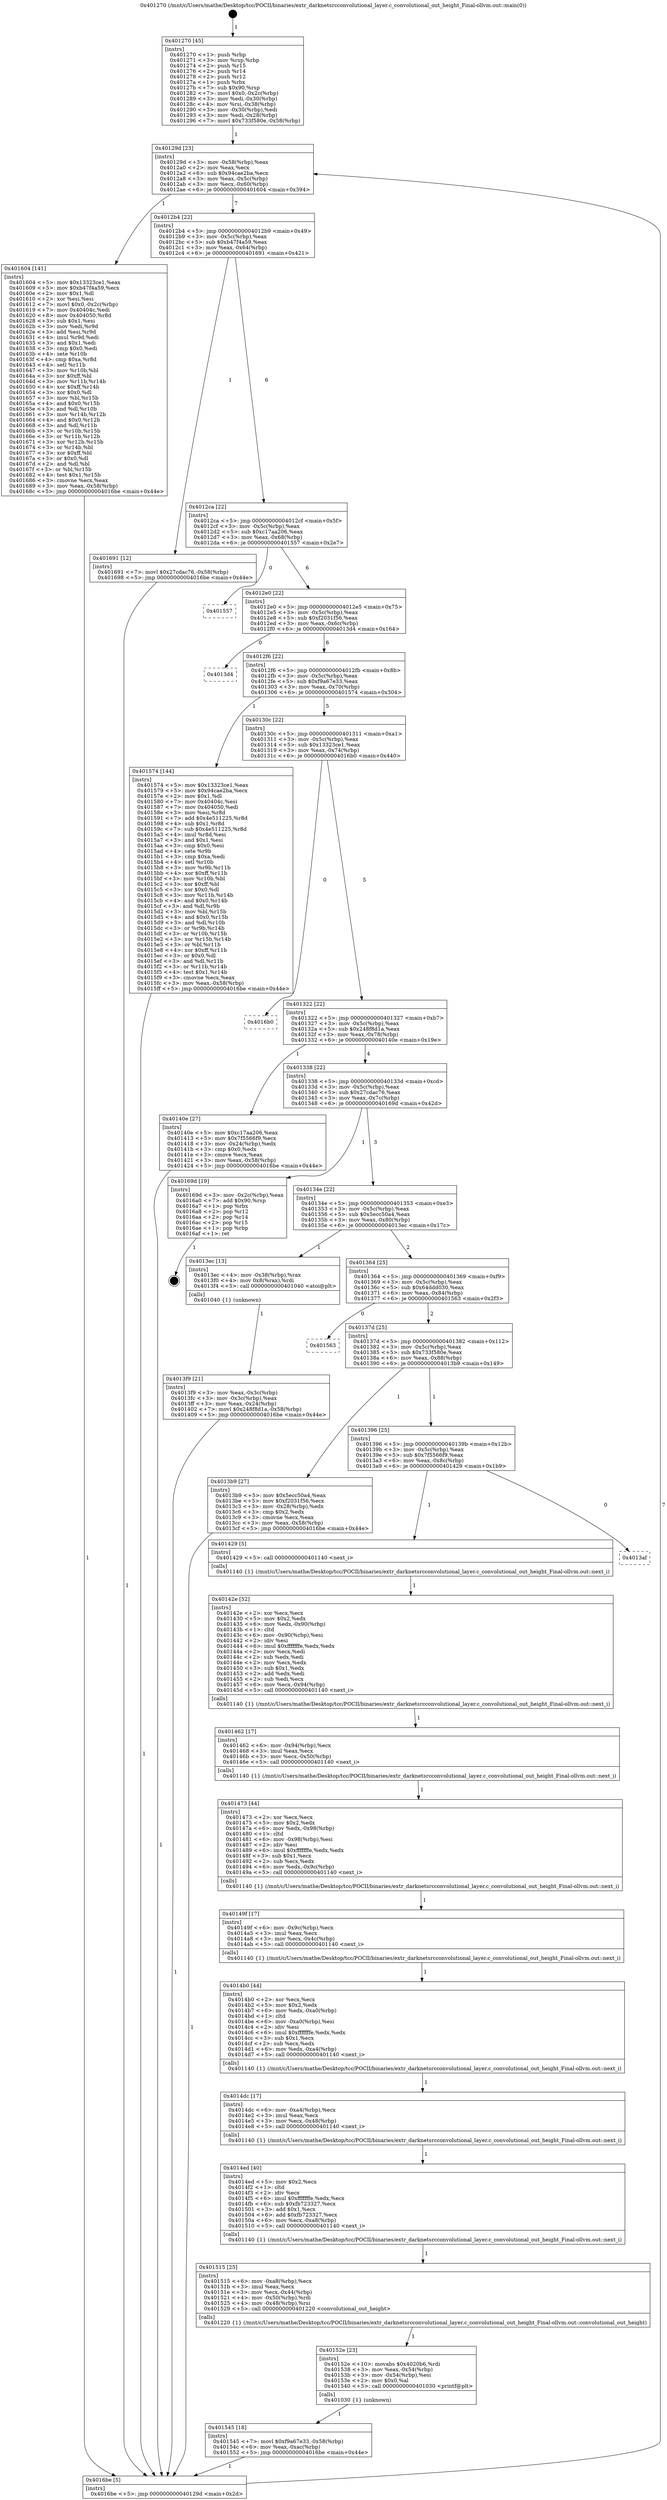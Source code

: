 digraph "0x401270" {
  label = "0x401270 (/mnt/c/Users/mathe/Desktop/tcc/POCII/binaries/extr_darknetsrcconvolutional_layer.c_convolutional_out_height_Final-ollvm.out::main(0))"
  labelloc = "t"
  node[shape=record]

  Entry [label="",width=0.3,height=0.3,shape=circle,fillcolor=black,style=filled]
  "0x40129d" [label="{
     0x40129d [23]\l
     | [instrs]\l
     &nbsp;&nbsp;0x40129d \<+3\>: mov -0x58(%rbp),%eax\l
     &nbsp;&nbsp;0x4012a0 \<+2\>: mov %eax,%ecx\l
     &nbsp;&nbsp;0x4012a2 \<+6\>: sub $0x94cae2ba,%ecx\l
     &nbsp;&nbsp;0x4012a8 \<+3\>: mov %eax,-0x5c(%rbp)\l
     &nbsp;&nbsp;0x4012ab \<+3\>: mov %ecx,-0x60(%rbp)\l
     &nbsp;&nbsp;0x4012ae \<+6\>: je 0000000000401604 \<main+0x394\>\l
  }"]
  "0x401604" [label="{
     0x401604 [141]\l
     | [instrs]\l
     &nbsp;&nbsp;0x401604 \<+5\>: mov $0x13323ce1,%eax\l
     &nbsp;&nbsp;0x401609 \<+5\>: mov $0xb47f4a59,%ecx\l
     &nbsp;&nbsp;0x40160e \<+2\>: mov $0x1,%dl\l
     &nbsp;&nbsp;0x401610 \<+2\>: xor %esi,%esi\l
     &nbsp;&nbsp;0x401612 \<+7\>: movl $0x0,-0x2c(%rbp)\l
     &nbsp;&nbsp;0x401619 \<+7\>: mov 0x40404c,%edi\l
     &nbsp;&nbsp;0x401620 \<+8\>: mov 0x404050,%r8d\l
     &nbsp;&nbsp;0x401628 \<+3\>: sub $0x1,%esi\l
     &nbsp;&nbsp;0x40162b \<+3\>: mov %edi,%r9d\l
     &nbsp;&nbsp;0x40162e \<+3\>: add %esi,%r9d\l
     &nbsp;&nbsp;0x401631 \<+4\>: imul %r9d,%edi\l
     &nbsp;&nbsp;0x401635 \<+3\>: and $0x1,%edi\l
     &nbsp;&nbsp;0x401638 \<+3\>: cmp $0x0,%edi\l
     &nbsp;&nbsp;0x40163b \<+4\>: sete %r10b\l
     &nbsp;&nbsp;0x40163f \<+4\>: cmp $0xa,%r8d\l
     &nbsp;&nbsp;0x401643 \<+4\>: setl %r11b\l
     &nbsp;&nbsp;0x401647 \<+3\>: mov %r10b,%bl\l
     &nbsp;&nbsp;0x40164a \<+3\>: xor $0xff,%bl\l
     &nbsp;&nbsp;0x40164d \<+3\>: mov %r11b,%r14b\l
     &nbsp;&nbsp;0x401650 \<+4\>: xor $0xff,%r14b\l
     &nbsp;&nbsp;0x401654 \<+3\>: xor $0x0,%dl\l
     &nbsp;&nbsp;0x401657 \<+3\>: mov %bl,%r15b\l
     &nbsp;&nbsp;0x40165a \<+4\>: and $0x0,%r15b\l
     &nbsp;&nbsp;0x40165e \<+3\>: and %dl,%r10b\l
     &nbsp;&nbsp;0x401661 \<+3\>: mov %r14b,%r12b\l
     &nbsp;&nbsp;0x401664 \<+4\>: and $0x0,%r12b\l
     &nbsp;&nbsp;0x401668 \<+3\>: and %dl,%r11b\l
     &nbsp;&nbsp;0x40166b \<+3\>: or %r10b,%r15b\l
     &nbsp;&nbsp;0x40166e \<+3\>: or %r11b,%r12b\l
     &nbsp;&nbsp;0x401671 \<+3\>: xor %r12b,%r15b\l
     &nbsp;&nbsp;0x401674 \<+3\>: or %r14b,%bl\l
     &nbsp;&nbsp;0x401677 \<+3\>: xor $0xff,%bl\l
     &nbsp;&nbsp;0x40167a \<+3\>: or $0x0,%dl\l
     &nbsp;&nbsp;0x40167d \<+2\>: and %dl,%bl\l
     &nbsp;&nbsp;0x40167f \<+3\>: or %bl,%r15b\l
     &nbsp;&nbsp;0x401682 \<+4\>: test $0x1,%r15b\l
     &nbsp;&nbsp;0x401686 \<+3\>: cmovne %ecx,%eax\l
     &nbsp;&nbsp;0x401689 \<+3\>: mov %eax,-0x58(%rbp)\l
     &nbsp;&nbsp;0x40168c \<+5\>: jmp 00000000004016be \<main+0x44e\>\l
  }"]
  "0x4012b4" [label="{
     0x4012b4 [22]\l
     | [instrs]\l
     &nbsp;&nbsp;0x4012b4 \<+5\>: jmp 00000000004012b9 \<main+0x49\>\l
     &nbsp;&nbsp;0x4012b9 \<+3\>: mov -0x5c(%rbp),%eax\l
     &nbsp;&nbsp;0x4012bc \<+5\>: sub $0xb47f4a59,%eax\l
     &nbsp;&nbsp;0x4012c1 \<+3\>: mov %eax,-0x64(%rbp)\l
     &nbsp;&nbsp;0x4012c4 \<+6\>: je 0000000000401691 \<main+0x421\>\l
  }"]
  Exit [label="",width=0.3,height=0.3,shape=circle,fillcolor=black,style=filled,peripheries=2]
  "0x401691" [label="{
     0x401691 [12]\l
     | [instrs]\l
     &nbsp;&nbsp;0x401691 \<+7\>: movl $0x27cdac76,-0x58(%rbp)\l
     &nbsp;&nbsp;0x401698 \<+5\>: jmp 00000000004016be \<main+0x44e\>\l
  }"]
  "0x4012ca" [label="{
     0x4012ca [22]\l
     | [instrs]\l
     &nbsp;&nbsp;0x4012ca \<+5\>: jmp 00000000004012cf \<main+0x5f\>\l
     &nbsp;&nbsp;0x4012cf \<+3\>: mov -0x5c(%rbp),%eax\l
     &nbsp;&nbsp;0x4012d2 \<+5\>: sub $0xc17aa206,%eax\l
     &nbsp;&nbsp;0x4012d7 \<+3\>: mov %eax,-0x68(%rbp)\l
     &nbsp;&nbsp;0x4012da \<+6\>: je 0000000000401557 \<main+0x2e7\>\l
  }"]
  "0x401545" [label="{
     0x401545 [18]\l
     | [instrs]\l
     &nbsp;&nbsp;0x401545 \<+7\>: movl $0xf9a67e33,-0x58(%rbp)\l
     &nbsp;&nbsp;0x40154c \<+6\>: mov %eax,-0xac(%rbp)\l
     &nbsp;&nbsp;0x401552 \<+5\>: jmp 00000000004016be \<main+0x44e\>\l
  }"]
  "0x401557" [label="{
     0x401557\l
  }", style=dashed]
  "0x4012e0" [label="{
     0x4012e0 [22]\l
     | [instrs]\l
     &nbsp;&nbsp;0x4012e0 \<+5\>: jmp 00000000004012e5 \<main+0x75\>\l
     &nbsp;&nbsp;0x4012e5 \<+3\>: mov -0x5c(%rbp),%eax\l
     &nbsp;&nbsp;0x4012e8 \<+5\>: sub $0xf2031f56,%eax\l
     &nbsp;&nbsp;0x4012ed \<+3\>: mov %eax,-0x6c(%rbp)\l
     &nbsp;&nbsp;0x4012f0 \<+6\>: je 00000000004013d4 \<main+0x164\>\l
  }"]
  "0x40152e" [label="{
     0x40152e [23]\l
     | [instrs]\l
     &nbsp;&nbsp;0x40152e \<+10\>: movabs $0x4020b6,%rdi\l
     &nbsp;&nbsp;0x401538 \<+3\>: mov %eax,-0x54(%rbp)\l
     &nbsp;&nbsp;0x40153b \<+3\>: mov -0x54(%rbp),%esi\l
     &nbsp;&nbsp;0x40153e \<+2\>: mov $0x0,%al\l
     &nbsp;&nbsp;0x401540 \<+5\>: call 0000000000401030 \<printf@plt\>\l
     | [calls]\l
     &nbsp;&nbsp;0x401030 \{1\} (unknown)\l
  }"]
  "0x4013d4" [label="{
     0x4013d4\l
  }", style=dashed]
  "0x4012f6" [label="{
     0x4012f6 [22]\l
     | [instrs]\l
     &nbsp;&nbsp;0x4012f6 \<+5\>: jmp 00000000004012fb \<main+0x8b\>\l
     &nbsp;&nbsp;0x4012fb \<+3\>: mov -0x5c(%rbp),%eax\l
     &nbsp;&nbsp;0x4012fe \<+5\>: sub $0xf9a67e33,%eax\l
     &nbsp;&nbsp;0x401303 \<+3\>: mov %eax,-0x70(%rbp)\l
     &nbsp;&nbsp;0x401306 \<+6\>: je 0000000000401574 \<main+0x304\>\l
  }"]
  "0x401515" [label="{
     0x401515 [25]\l
     | [instrs]\l
     &nbsp;&nbsp;0x401515 \<+6\>: mov -0xa8(%rbp),%ecx\l
     &nbsp;&nbsp;0x40151b \<+3\>: imul %eax,%ecx\l
     &nbsp;&nbsp;0x40151e \<+3\>: mov %ecx,-0x44(%rbp)\l
     &nbsp;&nbsp;0x401521 \<+4\>: mov -0x50(%rbp),%rdi\l
     &nbsp;&nbsp;0x401525 \<+4\>: mov -0x48(%rbp),%rsi\l
     &nbsp;&nbsp;0x401529 \<+5\>: call 0000000000401220 \<convolutional_out_height\>\l
     | [calls]\l
     &nbsp;&nbsp;0x401220 \{1\} (/mnt/c/Users/mathe/Desktop/tcc/POCII/binaries/extr_darknetsrcconvolutional_layer.c_convolutional_out_height_Final-ollvm.out::convolutional_out_height)\l
  }"]
  "0x401574" [label="{
     0x401574 [144]\l
     | [instrs]\l
     &nbsp;&nbsp;0x401574 \<+5\>: mov $0x13323ce1,%eax\l
     &nbsp;&nbsp;0x401579 \<+5\>: mov $0x94cae2ba,%ecx\l
     &nbsp;&nbsp;0x40157e \<+2\>: mov $0x1,%dl\l
     &nbsp;&nbsp;0x401580 \<+7\>: mov 0x40404c,%esi\l
     &nbsp;&nbsp;0x401587 \<+7\>: mov 0x404050,%edi\l
     &nbsp;&nbsp;0x40158e \<+3\>: mov %esi,%r8d\l
     &nbsp;&nbsp;0x401591 \<+7\>: add $0x4e511225,%r8d\l
     &nbsp;&nbsp;0x401598 \<+4\>: sub $0x1,%r8d\l
     &nbsp;&nbsp;0x40159c \<+7\>: sub $0x4e511225,%r8d\l
     &nbsp;&nbsp;0x4015a3 \<+4\>: imul %r8d,%esi\l
     &nbsp;&nbsp;0x4015a7 \<+3\>: and $0x1,%esi\l
     &nbsp;&nbsp;0x4015aa \<+3\>: cmp $0x0,%esi\l
     &nbsp;&nbsp;0x4015ad \<+4\>: sete %r9b\l
     &nbsp;&nbsp;0x4015b1 \<+3\>: cmp $0xa,%edi\l
     &nbsp;&nbsp;0x4015b4 \<+4\>: setl %r10b\l
     &nbsp;&nbsp;0x4015b8 \<+3\>: mov %r9b,%r11b\l
     &nbsp;&nbsp;0x4015bb \<+4\>: xor $0xff,%r11b\l
     &nbsp;&nbsp;0x4015bf \<+3\>: mov %r10b,%bl\l
     &nbsp;&nbsp;0x4015c2 \<+3\>: xor $0xff,%bl\l
     &nbsp;&nbsp;0x4015c5 \<+3\>: xor $0x0,%dl\l
     &nbsp;&nbsp;0x4015c8 \<+3\>: mov %r11b,%r14b\l
     &nbsp;&nbsp;0x4015cb \<+4\>: and $0x0,%r14b\l
     &nbsp;&nbsp;0x4015cf \<+3\>: and %dl,%r9b\l
     &nbsp;&nbsp;0x4015d2 \<+3\>: mov %bl,%r15b\l
     &nbsp;&nbsp;0x4015d5 \<+4\>: and $0x0,%r15b\l
     &nbsp;&nbsp;0x4015d9 \<+3\>: and %dl,%r10b\l
     &nbsp;&nbsp;0x4015dc \<+3\>: or %r9b,%r14b\l
     &nbsp;&nbsp;0x4015df \<+3\>: or %r10b,%r15b\l
     &nbsp;&nbsp;0x4015e2 \<+3\>: xor %r15b,%r14b\l
     &nbsp;&nbsp;0x4015e5 \<+3\>: or %bl,%r11b\l
     &nbsp;&nbsp;0x4015e8 \<+4\>: xor $0xff,%r11b\l
     &nbsp;&nbsp;0x4015ec \<+3\>: or $0x0,%dl\l
     &nbsp;&nbsp;0x4015ef \<+3\>: and %dl,%r11b\l
     &nbsp;&nbsp;0x4015f2 \<+3\>: or %r11b,%r14b\l
     &nbsp;&nbsp;0x4015f5 \<+4\>: test $0x1,%r14b\l
     &nbsp;&nbsp;0x4015f9 \<+3\>: cmovne %ecx,%eax\l
     &nbsp;&nbsp;0x4015fc \<+3\>: mov %eax,-0x58(%rbp)\l
     &nbsp;&nbsp;0x4015ff \<+5\>: jmp 00000000004016be \<main+0x44e\>\l
  }"]
  "0x40130c" [label="{
     0x40130c [22]\l
     | [instrs]\l
     &nbsp;&nbsp;0x40130c \<+5\>: jmp 0000000000401311 \<main+0xa1\>\l
     &nbsp;&nbsp;0x401311 \<+3\>: mov -0x5c(%rbp),%eax\l
     &nbsp;&nbsp;0x401314 \<+5\>: sub $0x13323ce1,%eax\l
     &nbsp;&nbsp;0x401319 \<+3\>: mov %eax,-0x74(%rbp)\l
     &nbsp;&nbsp;0x40131c \<+6\>: je 00000000004016b0 \<main+0x440\>\l
  }"]
  "0x4014ed" [label="{
     0x4014ed [40]\l
     | [instrs]\l
     &nbsp;&nbsp;0x4014ed \<+5\>: mov $0x2,%ecx\l
     &nbsp;&nbsp;0x4014f2 \<+1\>: cltd\l
     &nbsp;&nbsp;0x4014f3 \<+2\>: idiv %ecx\l
     &nbsp;&nbsp;0x4014f5 \<+6\>: imul $0xfffffffe,%edx,%ecx\l
     &nbsp;&nbsp;0x4014fb \<+6\>: sub $0xfb723327,%ecx\l
     &nbsp;&nbsp;0x401501 \<+3\>: add $0x1,%ecx\l
     &nbsp;&nbsp;0x401504 \<+6\>: add $0xfb723327,%ecx\l
     &nbsp;&nbsp;0x40150a \<+6\>: mov %ecx,-0xa8(%rbp)\l
     &nbsp;&nbsp;0x401510 \<+5\>: call 0000000000401140 \<next_i\>\l
     | [calls]\l
     &nbsp;&nbsp;0x401140 \{1\} (/mnt/c/Users/mathe/Desktop/tcc/POCII/binaries/extr_darknetsrcconvolutional_layer.c_convolutional_out_height_Final-ollvm.out::next_i)\l
  }"]
  "0x4016b0" [label="{
     0x4016b0\l
  }", style=dashed]
  "0x401322" [label="{
     0x401322 [22]\l
     | [instrs]\l
     &nbsp;&nbsp;0x401322 \<+5\>: jmp 0000000000401327 \<main+0xb7\>\l
     &nbsp;&nbsp;0x401327 \<+3\>: mov -0x5c(%rbp),%eax\l
     &nbsp;&nbsp;0x40132a \<+5\>: sub $0x248f8d1a,%eax\l
     &nbsp;&nbsp;0x40132f \<+3\>: mov %eax,-0x78(%rbp)\l
     &nbsp;&nbsp;0x401332 \<+6\>: je 000000000040140e \<main+0x19e\>\l
  }"]
  "0x4014dc" [label="{
     0x4014dc [17]\l
     | [instrs]\l
     &nbsp;&nbsp;0x4014dc \<+6\>: mov -0xa4(%rbp),%ecx\l
     &nbsp;&nbsp;0x4014e2 \<+3\>: imul %eax,%ecx\l
     &nbsp;&nbsp;0x4014e5 \<+3\>: mov %ecx,-0x48(%rbp)\l
     &nbsp;&nbsp;0x4014e8 \<+5\>: call 0000000000401140 \<next_i\>\l
     | [calls]\l
     &nbsp;&nbsp;0x401140 \{1\} (/mnt/c/Users/mathe/Desktop/tcc/POCII/binaries/extr_darknetsrcconvolutional_layer.c_convolutional_out_height_Final-ollvm.out::next_i)\l
  }"]
  "0x40140e" [label="{
     0x40140e [27]\l
     | [instrs]\l
     &nbsp;&nbsp;0x40140e \<+5\>: mov $0xc17aa206,%eax\l
     &nbsp;&nbsp;0x401413 \<+5\>: mov $0x7f5566f9,%ecx\l
     &nbsp;&nbsp;0x401418 \<+3\>: mov -0x24(%rbp),%edx\l
     &nbsp;&nbsp;0x40141b \<+3\>: cmp $0x0,%edx\l
     &nbsp;&nbsp;0x40141e \<+3\>: cmove %ecx,%eax\l
     &nbsp;&nbsp;0x401421 \<+3\>: mov %eax,-0x58(%rbp)\l
     &nbsp;&nbsp;0x401424 \<+5\>: jmp 00000000004016be \<main+0x44e\>\l
  }"]
  "0x401338" [label="{
     0x401338 [22]\l
     | [instrs]\l
     &nbsp;&nbsp;0x401338 \<+5\>: jmp 000000000040133d \<main+0xcd\>\l
     &nbsp;&nbsp;0x40133d \<+3\>: mov -0x5c(%rbp),%eax\l
     &nbsp;&nbsp;0x401340 \<+5\>: sub $0x27cdac76,%eax\l
     &nbsp;&nbsp;0x401345 \<+3\>: mov %eax,-0x7c(%rbp)\l
     &nbsp;&nbsp;0x401348 \<+6\>: je 000000000040169d \<main+0x42d\>\l
  }"]
  "0x4014b0" [label="{
     0x4014b0 [44]\l
     | [instrs]\l
     &nbsp;&nbsp;0x4014b0 \<+2\>: xor %ecx,%ecx\l
     &nbsp;&nbsp;0x4014b2 \<+5\>: mov $0x2,%edx\l
     &nbsp;&nbsp;0x4014b7 \<+6\>: mov %edx,-0xa0(%rbp)\l
     &nbsp;&nbsp;0x4014bd \<+1\>: cltd\l
     &nbsp;&nbsp;0x4014be \<+6\>: mov -0xa0(%rbp),%esi\l
     &nbsp;&nbsp;0x4014c4 \<+2\>: idiv %esi\l
     &nbsp;&nbsp;0x4014c6 \<+6\>: imul $0xfffffffe,%edx,%edx\l
     &nbsp;&nbsp;0x4014cc \<+3\>: sub $0x1,%ecx\l
     &nbsp;&nbsp;0x4014cf \<+2\>: sub %ecx,%edx\l
     &nbsp;&nbsp;0x4014d1 \<+6\>: mov %edx,-0xa4(%rbp)\l
     &nbsp;&nbsp;0x4014d7 \<+5\>: call 0000000000401140 \<next_i\>\l
     | [calls]\l
     &nbsp;&nbsp;0x401140 \{1\} (/mnt/c/Users/mathe/Desktop/tcc/POCII/binaries/extr_darknetsrcconvolutional_layer.c_convolutional_out_height_Final-ollvm.out::next_i)\l
  }"]
  "0x40169d" [label="{
     0x40169d [19]\l
     | [instrs]\l
     &nbsp;&nbsp;0x40169d \<+3\>: mov -0x2c(%rbp),%eax\l
     &nbsp;&nbsp;0x4016a0 \<+7\>: add $0x90,%rsp\l
     &nbsp;&nbsp;0x4016a7 \<+1\>: pop %rbx\l
     &nbsp;&nbsp;0x4016a8 \<+2\>: pop %r12\l
     &nbsp;&nbsp;0x4016aa \<+2\>: pop %r14\l
     &nbsp;&nbsp;0x4016ac \<+2\>: pop %r15\l
     &nbsp;&nbsp;0x4016ae \<+1\>: pop %rbp\l
     &nbsp;&nbsp;0x4016af \<+1\>: ret\l
  }"]
  "0x40134e" [label="{
     0x40134e [22]\l
     | [instrs]\l
     &nbsp;&nbsp;0x40134e \<+5\>: jmp 0000000000401353 \<main+0xe3\>\l
     &nbsp;&nbsp;0x401353 \<+3\>: mov -0x5c(%rbp),%eax\l
     &nbsp;&nbsp;0x401356 \<+5\>: sub $0x5ecc50a4,%eax\l
     &nbsp;&nbsp;0x40135b \<+3\>: mov %eax,-0x80(%rbp)\l
     &nbsp;&nbsp;0x40135e \<+6\>: je 00000000004013ec \<main+0x17c\>\l
  }"]
  "0x40149f" [label="{
     0x40149f [17]\l
     | [instrs]\l
     &nbsp;&nbsp;0x40149f \<+6\>: mov -0x9c(%rbp),%ecx\l
     &nbsp;&nbsp;0x4014a5 \<+3\>: imul %eax,%ecx\l
     &nbsp;&nbsp;0x4014a8 \<+3\>: mov %ecx,-0x4c(%rbp)\l
     &nbsp;&nbsp;0x4014ab \<+5\>: call 0000000000401140 \<next_i\>\l
     | [calls]\l
     &nbsp;&nbsp;0x401140 \{1\} (/mnt/c/Users/mathe/Desktop/tcc/POCII/binaries/extr_darknetsrcconvolutional_layer.c_convolutional_out_height_Final-ollvm.out::next_i)\l
  }"]
  "0x4013ec" [label="{
     0x4013ec [13]\l
     | [instrs]\l
     &nbsp;&nbsp;0x4013ec \<+4\>: mov -0x38(%rbp),%rax\l
     &nbsp;&nbsp;0x4013f0 \<+4\>: mov 0x8(%rax),%rdi\l
     &nbsp;&nbsp;0x4013f4 \<+5\>: call 0000000000401040 \<atoi@plt\>\l
     | [calls]\l
     &nbsp;&nbsp;0x401040 \{1\} (unknown)\l
  }"]
  "0x401364" [label="{
     0x401364 [25]\l
     | [instrs]\l
     &nbsp;&nbsp;0x401364 \<+5\>: jmp 0000000000401369 \<main+0xf9\>\l
     &nbsp;&nbsp;0x401369 \<+3\>: mov -0x5c(%rbp),%eax\l
     &nbsp;&nbsp;0x40136c \<+5\>: sub $0x64ddd030,%eax\l
     &nbsp;&nbsp;0x401371 \<+6\>: mov %eax,-0x84(%rbp)\l
     &nbsp;&nbsp;0x401377 \<+6\>: je 0000000000401563 \<main+0x2f3\>\l
  }"]
  "0x401473" [label="{
     0x401473 [44]\l
     | [instrs]\l
     &nbsp;&nbsp;0x401473 \<+2\>: xor %ecx,%ecx\l
     &nbsp;&nbsp;0x401475 \<+5\>: mov $0x2,%edx\l
     &nbsp;&nbsp;0x40147a \<+6\>: mov %edx,-0x98(%rbp)\l
     &nbsp;&nbsp;0x401480 \<+1\>: cltd\l
     &nbsp;&nbsp;0x401481 \<+6\>: mov -0x98(%rbp),%esi\l
     &nbsp;&nbsp;0x401487 \<+2\>: idiv %esi\l
     &nbsp;&nbsp;0x401489 \<+6\>: imul $0xfffffffe,%edx,%edx\l
     &nbsp;&nbsp;0x40148f \<+3\>: sub $0x1,%ecx\l
     &nbsp;&nbsp;0x401492 \<+2\>: sub %ecx,%edx\l
     &nbsp;&nbsp;0x401494 \<+6\>: mov %edx,-0x9c(%rbp)\l
     &nbsp;&nbsp;0x40149a \<+5\>: call 0000000000401140 \<next_i\>\l
     | [calls]\l
     &nbsp;&nbsp;0x401140 \{1\} (/mnt/c/Users/mathe/Desktop/tcc/POCII/binaries/extr_darknetsrcconvolutional_layer.c_convolutional_out_height_Final-ollvm.out::next_i)\l
  }"]
  "0x401563" [label="{
     0x401563\l
  }", style=dashed]
  "0x40137d" [label="{
     0x40137d [25]\l
     | [instrs]\l
     &nbsp;&nbsp;0x40137d \<+5\>: jmp 0000000000401382 \<main+0x112\>\l
     &nbsp;&nbsp;0x401382 \<+3\>: mov -0x5c(%rbp),%eax\l
     &nbsp;&nbsp;0x401385 \<+5\>: sub $0x733f580e,%eax\l
     &nbsp;&nbsp;0x40138a \<+6\>: mov %eax,-0x88(%rbp)\l
     &nbsp;&nbsp;0x401390 \<+6\>: je 00000000004013b9 \<main+0x149\>\l
  }"]
  "0x401462" [label="{
     0x401462 [17]\l
     | [instrs]\l
     &nbsp;&nbsp;0x401462 \<+6\>: mov -0x94(%rbp),%ecx\l
     &nbsp;&nbsp;0x401468 \<+3\>: imul %eax,%ecx\l
     &nbsp;&nbsp;0x40146b \<+3\>: mov %ecx,-0x50(%rbp)\l
     &nbsp;&nbsp;0x40146e \<+5\>: call 0000000000401140 \<next_i\>\l
     | [calls]\l
     &nbsp;&nbsp;0x401140 \{1\} (/mnt/c/Users/mathe/Desktop/tcc/POCII/binaries/extr_darknetsrcconvolutional_layer.c_convolutional_out_height_Final-ollvm.out::next_i)\l
  }"]
  "0x4013b9" [label="{
     0x4013b9 [27]\l
     | [instrs]\l
     &nbsp;&nbsp;0x4013b9 \<+5\>: mov $0x5ecc50a4,%eax\l
     &nbsp;&nbsp;0x4013be \<+5\>: mov $0xf2031f56,%ecx\l
     &nbsp;&nbsp;0x4013c3 \<+3\>: mov -0x28(%rbp),%edx\l
     &nbsp;&nbsp;0x4013c6 \<+3\>: cmp $0x2,%edx\l
     &nbsp;&nbsp;0x4013c9 \<+3\>: cmovne %ecx,%eax\l
     &nbsp;&nbsp;0x4013cc \<+3\>: mov %eax,-0x58(%rbp)\l
     &nbsp;&nbsp;0x4013cf \<+5\>: jmp 00000000004016be \<main+0x44e\>\l
  }"]
  "0x401396" [label="{
     0x401396 [25]\l
     | [instrs]\l
     &nbsp;&nbsp;0x401396 \<+5\>: jmp 000000000040139b \<main+0x12b\>\l
     &nbsp;&nbsp;0x40139b \<+3\>: mov -0x5c(%rbp),%eax\l
     &nbsp;&nbsp;0x40139e \<+5\>: sub $0x7f5566f9,%eax\l
     &nbsp;&nbsp;0x4013a3 \<+6\>: mov %eax,-0x8c(%rbp)\l
     &nbsp;&nbsp;0x4013a9 \<+6\>: je 0000000000401429 \<main+0x1b9\>\l
  }"]
  "0x4016be" [label="{
     0x4016be [5]\l
     | [instrs]\l
     &nbsp;&nbsp;0x4016be \<+5\>: jmp 000000000040129d \<main+0x2d\>\l
  }"]
  "0x401270" [label="{
     0x401270 [45]\l
     | [instrs]\l
     &nbsp;&nbsp;0x401270 \<+1\>: push %rbp\l
     &nbsp;&nbsp;0x401271 \<+3\>: mov %rsp,%rbp\l
     &nbsp;&nbsp;0x401274 \<+2\>: push %r15\l
     &nbsp;&nbsp;0x401276 \<+2\>: push %r14\l
     &nbsp;&nbsp;0x401278 \<+2\>: push %r12\l
     &nbsp;&nbsp;0x40127a \<+1\>: push %rbx\l
     &nbsp;&nbsp;0x40127b \<+7\>: sub $0x90,%rsp\l
     &nbsp;&nbsp;0x401282 \<+7\>: movl $0x0,-0x2c(%rbp)\l
     &nbsp;&nbsp;0x401289 \<+3\>: mov %edi,-0x30(%rbp)\l
     &nbsp;&nbsp;0x40128c \<+4\>: mov %rsi,-0x38(%rbp)\l
     &nbsp;&nbsp;0x401290 \<+3\>: mov -0x30(%rbp),%edi\l
     &nbsp;&nbsp;0x401293 \<+3\>: mov %edi,-0x28(%rbp)\l
     &nbsp;&nbsp;0x401296 \<+7\>: movl $0x733f580e,-0x58(%rbp)\l
  }"]
  "0x4013f9" [label="{
     0x4013f9 [21]\l
     | [instrs]\l
     &nbsp;&nbsp;0x4013f9 \<+3\>: mov %eax,-0x3c(%rbp)\l
     &nbsp;&nbsp;0x4013fc \<+3\>: mov -0x3c(%rbp),%eax\l
     &nbsp;&nbsp;0x4013ff \<+3\>: mov %eax,-0x24(%rbp)\l
     &nbsp;&nbsp;0x401402 \<+7\>: movl $0x248f8d1a,-0x58(%rbp)\l
     &nbsp;&nbsp;0x401409 \<+5\>: jmp 00000000004016be \<main+0x44e\>\l
  }"]
  "0x40142e" [label="{
     0x40142e [52]\l
     | [instrs]\l
     &nbsp;&nbsp;0x40142e \<+2\>: xor %ecx,%ecx\l
     &nbsp;&nbsp;0x401430 \<+5\>: mov $0x2,%edx\l
     &nbsp;&nbsp;0x401435 \<+6\>: mov %edx,-0x90(%rbp)\l
     &nbsp;&nbsp;0x40143b \<+1\>: cltd\l
     &nbsp;&nbsp;0x40143c \<+6\>: mov -0x90(%rbp),%esi\l
     &nbsp;&nbsp;0x401442 \<+2\>: idiv %esi\l
     &nbsp;&nbsp;0x401444 \<+6\>: imul $0xfffffffe,%edx,%edx\l
     &nbsp;&nbsp;0x40144a \<+2\>: mov %ecx,%edi\l
     &nbsp;&nbsp;0x40144c \<+2\>: sub %edx,%edi\l
     &nbsp;&nbsp;0x40144e \<+2\>: mov %ecx,%edx\l
     &nbsp;&nbsp;0x401450 \<+3\>: sub $0x1,%edx\l
     &nbsp;&nbsp;0x401453 \<+2\>: add %edx,%edi\l
     &nbsp;&nbsp;0x401455 \<+2\>: sub %edi,%ecx\l
     &nbsp;&nbsp;0x401457 \<+6\>: mov %ecx,-0x94(%rbp)\l
     &nbsp;&nbsp;0x40145d \<+5\>: call 0000000000401140 \<next_i\>\l
     | [calls]\l
     &nbsp;&nbsp;0x401140 \{1\} (/mnt/c/Users/mathe/Desktop/tcc/POCII/binaries/extr_darknetsrcconvolutional_layer.c_convolutional_out_height_Final-ollvm.out::next_i)\l
  }"]
  "0x401429" [label="{
     0x401429 [5]\l
     | [instrs]\l
     &nbsp;&nbsp;0x401429 \<+5\>: call 0000000000401140 \<next_i\>\l
     | [calls]\l
     &nbsp;&nbsp;0x401140 \{1\} (/mnt/c/Users/mathe/Desktop/tcc/POCII/binaries/extr_darknetsrcconvolutional_layer.c_convolutional_out_height_Final-ollvm.out::next_i)\l
  }"]
  "0x4013af" [label="{
     0x4013af\l
  }", style=dashed]
  Entry -> "0x401270" [label=" 1"]
  "0x40129d" -> "0x401604" [label=" 1"]
  "0x40129d" -> "0x4012b4" [label=" 7"]
  "0x40169d" -> Exit [label=" 1"]
  "0x4012b4" -> "0x401691" [label=" 1"]
  "0x4012b4" -> "0x4012ca" [label=" 6"]
  "0x401691" -> "0x4016be" [label=" 1"]
  "0x4012ca" -> "0x401557" [label=" 0"]
  "0x4012ca" -> "0x4012e0" [label=" 6"]
  "0x401604" -> "0x4016be" [label=" 1"]
  "0x4012e0" -> "0x4013d4" [label=" 0"]
  "0x4012e0" -> "0x4012f6" [label=" 6"]
  "0x401574" -> "0x4016be" [label=" 1"]
  "0x4012f6" -> "0x401574" [label=" 1"]
  "0x4012f6" -> "0x40130c" [label=" 5"]
  "0x401545" -> "0x4016be" [label=" 1"]
  "0x40130c" -> "0x4016b0" [label=" 0"]
  "0x40130c" -> "0x401322" [label=" 5"]
  "0x40152e" -> "0x401545" [label=" 1"]
  "0x401322" -> "0x40140e" [label=" 1"]
  "0x401322" -> "0x401338" [label=" 4"]
  "0x401515" -> "0x40152e" [label=" 1"]
  "0x401338" -> "0x40169d" [label=" 1"]
  "0x401338" -> "0x40134e" [label=" 3"]
  "0x4014ed" -> "0x401515" [label=" 1"]
  "0x40134e" -> "0x4013ec" [label=" 1"]
  "0x40134e" -> "0x401364" [label=" 2"]
  "0x4014dc" -> "0x4014ed" [label=" 1"]
  "0x401364" -> "0x401563" [label=" 0"]
  "0x401364" -> "0x40137d" [label=" 2"]
  "0x4014b0" -> "0x4014dc" [label=" 1"]
  "0x40137d" -> "0x4013b9" [label=" 1"]
  "0x40137d" -> "0x401396" [label=" 1"]
  "0x4013b9" -> "0x4016be" [label=" 1"]
  "0x401270" -> "0x40129d" [label=" 1"]
  "0x4016be" -> "0x40129d" [label=" 7"]
  "0x4013ec" -> "0x4013f9" [label=" 1"]
  "0x4013f9" -> "0x4016be" [label=" 1"]
  "0x40140e" -> "0x4016be" [label=" 1"]
  "0x40149f" -> "0x4014b0" [label=" 1"]
  "0x401396" -> "0x401429" [label=" 1"]
  "0x401396" -> "0x4013af" [label=" 0"]
  "0x401429" -> "0x40142e" [label=" 1"]
  "0x40142e" -> "0x401462" [label=" 1"]
  "0x401462" -> "0x401473" [label=" 1"]
  "0x401473" -> "0x40149f" [label=" 1"]
}
